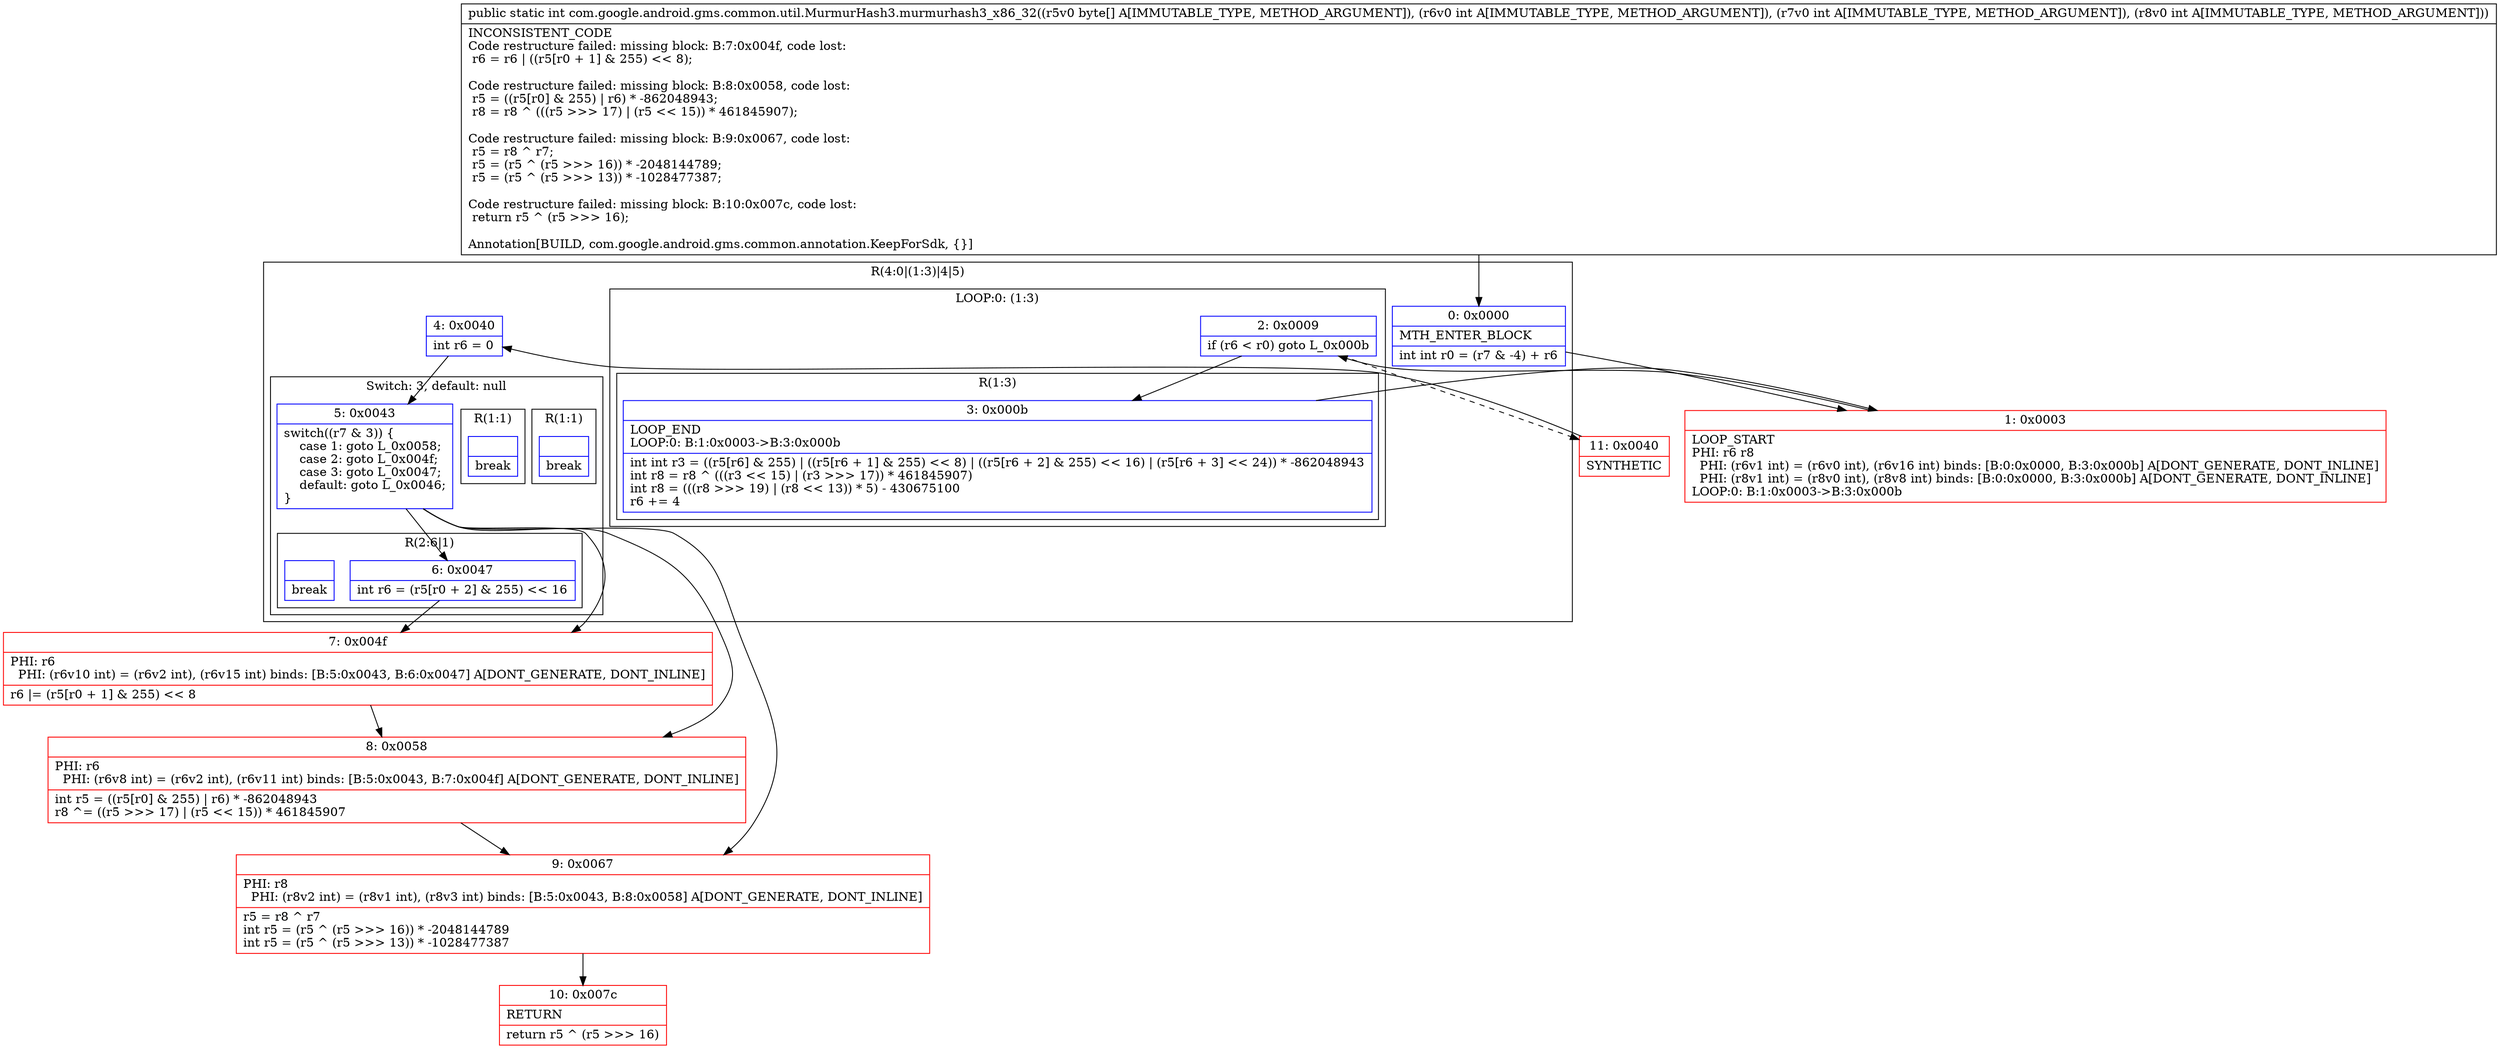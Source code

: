 digraph "CFG forcom.google.android.gms.common.util.MurmurHash3.murmurhash3_x86_32([BIII)I" {
subgraph cluster_Region_1122544945 {
label = "R(4:0|(1:3)|4|5)";
node [shape=record,color=blue];
Node_0 [shape=record,label="{0\:\ 0x0000|MTH_ENTER_BLOCK\l|int int r0 = (r7 & \-4) + r6\l}"];
subgraph cluster_LoopRegion_666529491 {
label = "LOOP:0: (1:3)";
node [shape=record,color=blue];
Node_2 [shape=record,label="{2\:\ 0x0009|if (r6 \< r0) goto L_0x000b\l}"];
subgraph cluster_Region_1101232544 {
label = "R(1:3)";
node [shape=record,color=blue];
Node_3 [shape=record,label="{3\:\ 0x000b|LOOP_END\lLOOP:0: B:1:0x0003\-\>B:3:0x000b\l|int int r3 = ((r5[r6] & 255) \| ((r5[r6 + 1] & 255) \<\< 8) \| ((r5[r6 + 2] & 255) \<\< 16) \| (r5[r6 + 3] \<\< 24)) * \-862048943\lint r8 = r8 ^ (((r3 \<\< 15) \| (r3 \>\>\> 17)) * 461845907)\lint r8 = (((r8 \>\>\> 19) \| (r8 \<\< 13)) * 5) \- 430675100\lr6 += 4\l}"];
}
}
Node_4 [shape=record,label="{4\:\ 0x0040|int r6 = 0\l}"];
subgraph cluster_SwitchRegion_840824689 {
label = "Switch: 3, default: null";
node [shape=record,color=blue];
Node_5 [shape=record,label="{5\:\ 0x0043|switch((r7 & 3)) \{\l    case 1: goto L_0x0058;\l    case 2: goto L_0x004f;\l    case 3: goto L_0x0047;\l    default: goto L_0x0046;\l\}\l}"];
subgraph cluster_Region_324059039 {
label = "R(1:1)";
node [shape=record,color=blue];
Node_InsnContainer_1231338028 [shape=record,label="{|break\l}"];
}
subgraph cluster_Region_562397013 {
label = "R(1:1)";
node [shape=record,color=blue];
Node_InsnContainer_2088673899 [shape=record,label="{|break\l}"];
}
subgraph cluster_Region_1731775135 {
label = "R(2:6|1)";
node [shape=record,color=blue];
Node_6 [shape=record,label="{6\:\ 0x0047|int r6 = (r5[r0 + 2] & 255) \<\< 16\l}"];
Node_InsnContainer_1791247932 [shape=record,label="{|break\l}"];
}
}
}
Node_1 [shape=record,color=red,label="{1\:\ 0x0003|LOOP_START\lPHI: r6 r8 \l  PHI: (r6v1 int) = (r6v0 int), (r6v16 int) binds: [B:0:0x0000, B:3:0x000b] A[DONT_GENERATE, DONT_INLINE]\l  PHI: (r8v1 int) = (r8v0 int), (r8v8 int) binds: [B:0:0x0000, B:3:0x000b] A[DONT_GENERATE, DONT_INLINE]\lLOOP:0: B:1:0x0003\-\>B:3:0x000b\l}"];
Node_7 [shape=record,color=red,label="{7\:\ 0x004f|PHI: r6 \l  PHI: (r6v10 int) = (r6v2 int), (r6v15 int) binds: [B:5:0x0043, B:6:0x0047] A[DONT_GENERATE, DONT_INLINE]\l|r6 \|= (r5[r0 + 1] & 255) \<\< 8\l}"];
Node_8 [shape=record,color=red,label="{8\:\ 0x0058|PHI: r6 \l  PHI: (r6v8 int) = (r6v2 int), (r6v11 int) binds: [B:5:0x0043, B:7:0x004f] A[DONT_GENERATE, DONT_INLINE]\l|int r5 = ((r5[r0] & 255) \| r6) * \-862048943\lr8 ^= ((r5 \>\>\> 17) \| (r5 \<\< 15)) * 461845907\l}"];
Node_9 [shape=record,color=red,label="{9\:\ 0x0067|PHI: r8 \l  PHI: (r8v2 int) = (r8v1 int), (r8v3 int) binds: [B:5:0x0043, B:8:0x0058] A[DONT_GENERATE, DONT_INLINE]\l|r5 = r8 ^ r7\lint r5 = (r5 ^ (r5 \>\>\> 16)) * \-2048144789\lint r5 = (r5 ^ (r5 \>\>\> 13)) * \-1028477387\l}"];
Node_10 [shape=record,color=red,label="{10\:\ 0x007c|RETURN\l|return r5 ^ (r5 \>\>\> 16)\l}"];
Node_11 [shape=record,color=red,label="{11\:\ 0x0040|SYNTHETIC\l}"];
MethodNode[shape=record,label="{public static int com.google.android.gms.common.util.MurmurHash3.murmurhash3_x86_32((r5v0 byte[] A[IMMUTABLE_TYPE, METHOD_ARGUMENT]), (r6v0 int A[IMMUTABLE_TYPE, METHOD_ARGUMENT]), (r7v0 int A[IMMUTABLE_TYPE, METHOD_ARGUMENT]), (r8v0 int A[IMMUTABLE_TYPE, METHOD_ARGUMENT]))  | INCONSISTENT_CODE\lCode restructure failed: missing block: B:7:0x004f, code lost:\l    r6 = r6 \| ((r5[r0 + 1] & 255) \<\< 8);\l\lCode restructure failed: missing block: B:8:0x0058, code lost:\l    r5 = ((r5[r0] & 255) \| r6) * \-862048943;\l    r8 = r8 ^ (((r5 \>\>\> 17) \| (r5 \<\< 15)) * 461845907);\l\lCode restructure failed: missing block: B:9:0x0067, code lost:\l    r5 = r8 ^ r7;\l    r5 = (r5 ^ (r5 \>\>\> 16)) * \-2048144789;\l    r5 = (r5 ^ (r5 \>\>\> 13)) * \-1028477387;\l\lCode restructure failed: missing block: B:10:0x007c, code lost:\l    return r5 ^ (r5 \>\>\> 16);\l\lAnnotation[BUILD, com.google.android.gms.common.annotation.KeepForSdk, \{\}]\l}"];
MethodNode -> Node_0;
Node_0 -> Node_1;
Node_2 -> Node_3;
Node_2 -> Node_11[style=dashed];
Node_3 -> Node_1;
Node_4 -> Node_5;
Node_5 -> Node_6;
Node_5 -> Node_7;
Node_5 -> Node_8;
Node_5 -> Node_9;
Node_6 -> Node_7;
Node_1 -> Node_2;
Node_7 -> Node_8;
Node_8 -> Node_9;
Node_9 -> Node_10;
Node_11 -> Node_4;
}

